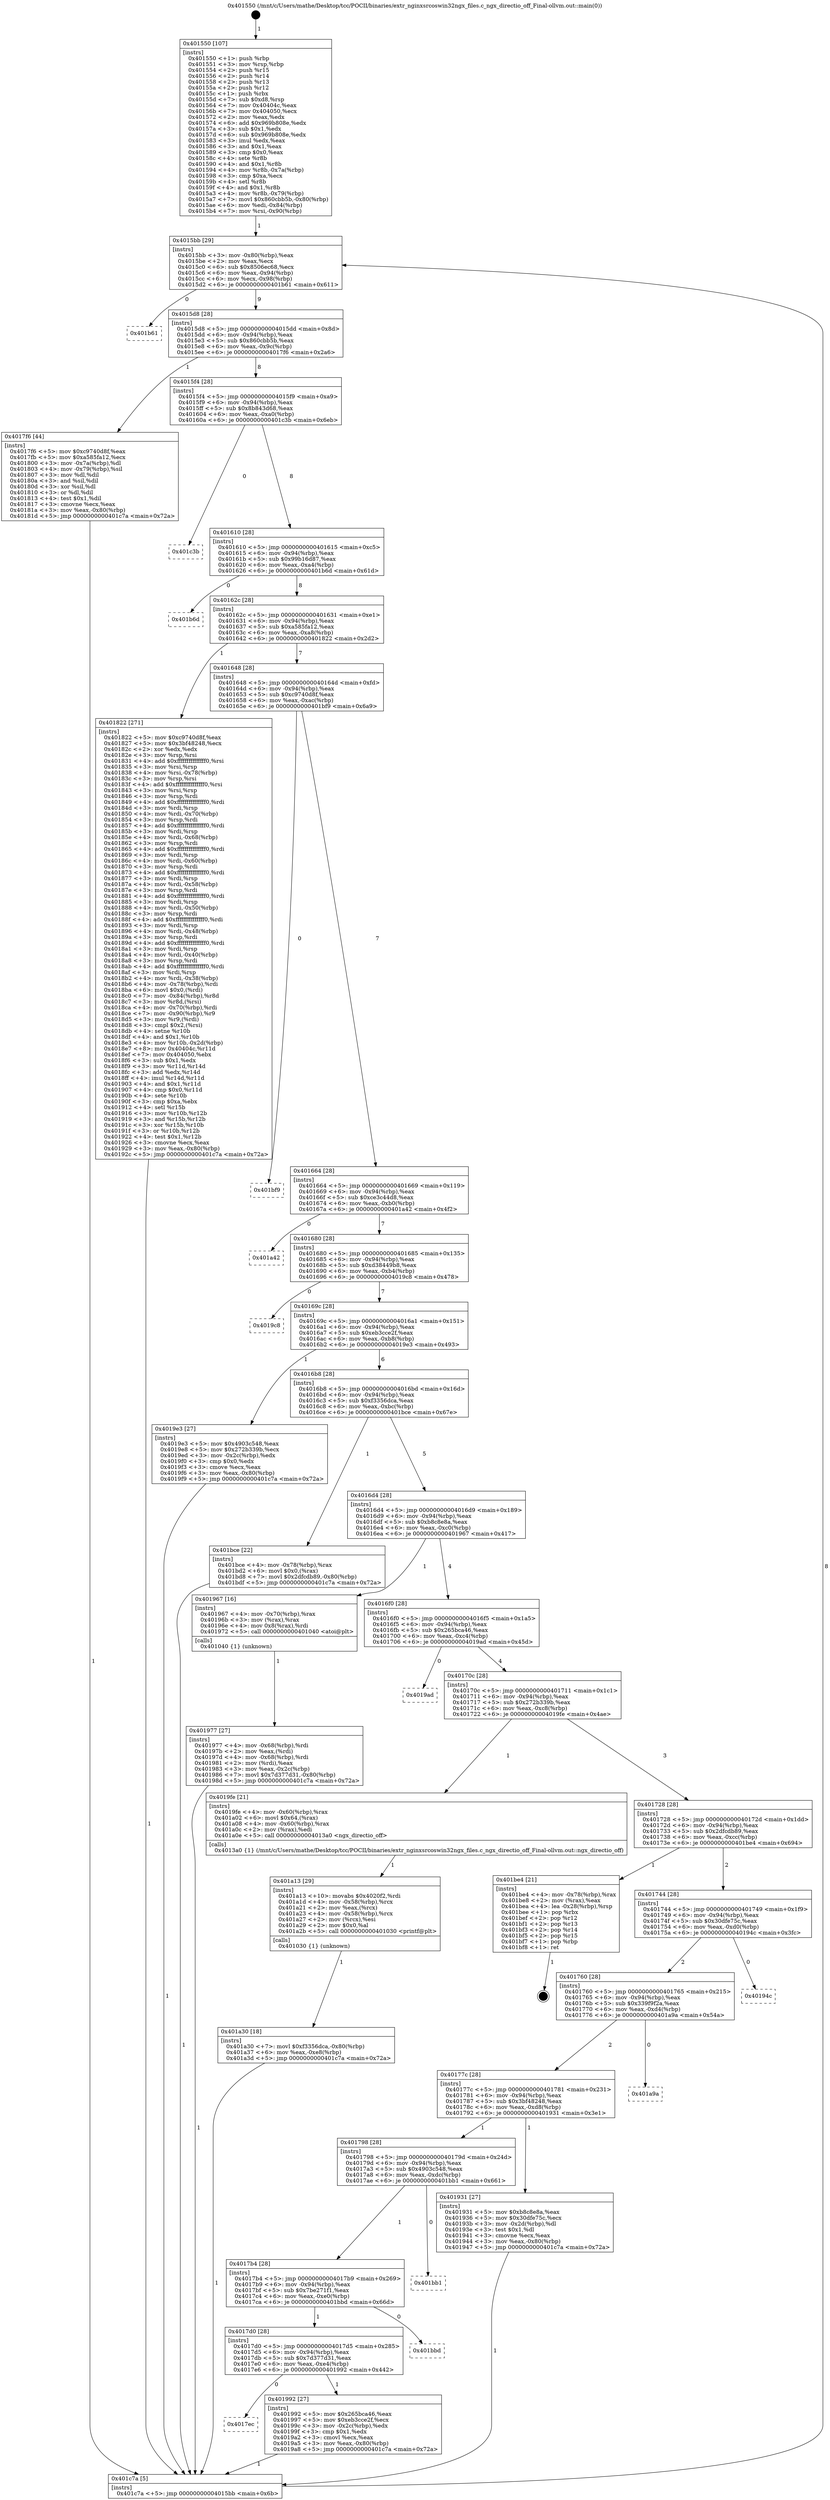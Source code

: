 digraph "0x401550" {
  label = "0x401550 (/mnt/c/Users/mathe/Desktop/tcc/POCII/binaries/extr_nginxsrcoswin32ngx_files.c_ngx_directio_off_Final-ollvm.out::main(0))"
  labelloc = "t"
  node[shape=record]

  Entry [label="",width=0.3,height=0.3,shape=circle,fillcolor=black,style=filled]
  "0x4015bb" [label="{
     0x4015bb [29]\l
     | [instrs]\l
     &nbsp;&nbsp;0x4015bb \<+3\>: mov -0x80(%rbp),%eax\l
     &nbsp;&nbsp;0x4015be \<+2\>: mov %eax,%ecx\l
     &nbsp;&nbsp;0x4015c0 \<+6\>: sub $0x8506ec68,%ecx\l
     &nbsp;&nbsp;0x4015c6 \<+6\>: mov %eax,-0x94(%rbp)\l
     &nbsp;&nbsp;0x4015cc \<+6\>: mov %ecx,-0x98(%rbp)\l
     &nbsp;&nbsp;0x4015d2 \<+6\>: je 0000000000401b61 \<main+0x611\>\l
  }"]
  "0x401b61" [label="{
     0x401b61\l
  }", style=dashed]
  "0x4015d8" [label="{
     0x4015d8 [28]\l
     | [instrs]\l
     &nbsp;&nbsp;0x4015d8 \<+5\>: jmp 00000000004015dd \<main+0x8d\>\l
     &nbsp;&nbsp;0x4015dd \<+6\>: mov -0x94(%rbp),%eax\l
     &nbsp;&nbsp;0x4015e3 \<+5\>: sub $0x860cbb5b,%eax\l
     &nbsp;&nbsp;0x4015e8 \<+6\>: mov %eax,-0x9c(%rbp)\l
     &nbsp;&nbsp;0x4015ee \<+6\>: je 00000000004017f6 \<main+0x2a6\>\l
  }"]
  Exit [label="",width=0.3,height=0.3,shape=circle,fillcolor=black,style=filled,peripheries=2]
  "0x4017f6" [label="{
     0x4017f6 [44]\l
     | [instrs]\l
     &nbsp;&nbsp;0x4017f6 \<+5\>: mov $0xc9740d8f,%eax\l
     &nbsp;&nbsp;0x4017fb \<+5\>: mov $0xa585fa12,%ecx\l
     &nbsp;&nbsp;0x401800 \<+3\>: mov -0x7a(%rbp),%dl\l
     &nbsp;&nbsp;0x401803 \<+4\>: mov -0x79(%rbp),%sil\l
     &nbsp;&nbsp;0x401807 \<+3\>: mov %dl,%dil\l
     &nbsp;&nbsp;0x40180a \<+3\>: and %sil,%dil\l
     &nbsp;&nbsp;0x40180d \<+3\>: xor %sil,%dl\l
     &nbsp;&nbsp;0x401810 \<+3\>: or %dl,%dil\l
     &nbsp;&nbsp;0x401813 \<+4\>: test $0x1,%dil\l
     &nbsp;&nbsp;0x401817 \<+3\>: cmovne %ecx,%eax\l
     &nbsp;&nbsp;0x40181a \<+3\>: mov %eax,-0x80(%rbp)\l
     &nbsp;&nbsp;0x40181d \<+5\>: jmp 0000000000401c7a \<main+0x72a\>\l
  }"]
  "0x4015f4" [label="{
     0x4015f4 [28]\l
     | [instrs]\l
     &nbsp;&nbsp;0x4015f4 \<+5\>: jmp 00000000004015f9 \<main+0xa9\>\l
     &nbsp;&nbsp;0x4015f9 \<+6\>: mov -0x94(%rbp),%eax\l
     &nbsp;&nbsp;0x4015ff \<+5\>: sub $0x8b843d68,%eax\l
     &nbsp;&nbsp;0x401604 \<+6\>: mov %eax,-0xa0(%rbp)\l
     &nbsp;&nbsp;0x40160a \<+6\>: je 0000000000401c3b \<main+0x6eb\>\l
  }"]
  "0x401c7a" [label="{
     0x401c7a [5]\l
     | [instrs]\l
     &nbsp;&nbsp;0x401c7a \<+5\>: jmp 00000000004015bb \<main+0x6b\>\l
  }"]
  "0x401550" [label="{
     0x401550 [107]\l
     | [instrs]\l
     &nbsp;&nbsp;0x401550 \<+1\>: push %rbp\l
     &nbsp;&nbsp;0x401551 \<+3\>: mov %rsp,%rbp\l
     &nbsp;&nbsp;0x401554 \<+2\>: push %r15\l
     &nbsp;&nbsp;0x401556 \<+2\>: push %r14\l
     &nbsp;&nbsp;0x401558 \<+2\>: push %r13\l
     &nbsp;&nbsp;0x40155a \<+2\>: push %r12\l
     &nbsp;&nbsp;0x40155c \<+1\>: push %rbx\l
     &nbsp;&nbsp;0x40155d \<+7\>: sub $0xd8,%rsp\l
     &nbsp;&nbsp;0x401564 \<+7\>: mov 0x40404c,%eax\l
     &nbsp;&nbsp;0x40156b \<+7\>: mov 0x404050,%ecx\l
     &nbsp;&nbsp;0x401572 \<+2\>: mov %eax,%edx\l
     &nbsp;&nbsp;0x401574 \<+6\>: add $0x969b808e,%edx\l
     &nbsp;&nbsp;0x40157a \<+3\>: sub $0x1,%edx\l
     &nbsp;&nbsp;0x40157d \<+6\>: sub $0x969b808e,%edx\l
     &nbsp;&nbsp;0x401583 \<+3\>: imul %edx,%eax\l
     &nbsp;&nbsp;0x401586 \<+3\>: and $0x1,%eax\l
     &nbsp;&nbsp;0x401589 \<+3\>: cmp $0x0,%eax\l
     &nbsp;&nbsp;0x40158c \<+4\>: sete %r8b\l
     &nbsp;&nbsp;0x401590 \<+4\>: and $0x1,%r8b\l
     &nbsp;&nbsp;0x401594 \<+4\>: mov %r8b,-0x7a(%rbp)\l
     &nbsp;&nbsp;0x401598 \<+3\>: cmp $0xa,%ecx\l
     &nbsp;&nbsp;0x40159b \<+4\>: setl %r8b\l
     &nbsp;&nbsp;0x40159f \<+4\>: and $0x1,%r8b\l
     &nbsp;&nbsp;0x4015a3 \<+4\>: mov %r8b,-0x79(%rbp)\l
     &nbsp;&nbsp;0x4015a7 \<+7\>: movl $0x860cbb5b,-0x80(%rbp)\l
     &nbsp;&nbsp;0x4015ae \<+6\>: mov %edi,-0x84(%rbp)\l
     &nbsp;&nbsp;0x4015b4 \<+7\>: mov %rsi,-0x90(%rbp)\l
  }"]
  "0x401a30" [label="{
     0x401a30 [18]\l
     | [instrs]\l
     &nbsp;&nbsp;0x401a30 \<+7\>: movl $0xf3356dca,-0x80(%rbp)\l
     &nbsp;&nbsp;0x401a37 \<+6\>: mov %eax,-0xe8(%rbp)\l
     &nbsp;&nbsp;0x401a3d \<+5\>: jmp 0000000000401c7a \<main+0x72a\>\l
  }"]
  "0x401c3b" [label="{
     0x401c3b\l
  }", style=dashed]
  "0x401610" [label="{
     0x401610 [28]\l
     | [instrs]\l
     &nbsp;&nbsp;0x401610 \<+5\>: jmp 0000000000401615 \<main+0xc5\>\l
     &nbsp;&nbsp;0x401615 \<+6\>: mov -0x94(%rbp),%eax\l
     &nbsp;&nbsp;0x40161b \<+5\>: sub $0x99b16d87,%eax\l
     &nbsp;&nbsp;0x401620 \<+6\>: mov %eax,-0xa4(%rbp)\l
     &nbsp;&nbsp;0x401626 \<+6\>: je 0000000000401b6d \<main+0x61d\>\l
  }"]
  "0x401a13" [label="{
     0x401a13 [29]\l
     | [instrs]\l
     &nbsp;&nbsp;0x401a13 \<+10\>: movabs $0x4020f2,%rdi\l
     &nbsp;&nbsp;0x401a1d \<+4\>: mov -0x58(%rbp),%rcx\l
     &nbsp;&nbsp;0x401a21 \<+2\>: mov %eax,(%rcx)\l
     &nbsp;&nbsp;0x401a23 \<+4\>: mov -0x58(%rbp),%rcx\l
     &nbsp;&nbsp;0x401a27 \<+2\>: mov (%rcx),%esi\l
     &nbsp;&nbsp;0x401a29 \<+2\>: mov $0x0,%al\l
     &nbsp;&nbsp;0x401a2b \<+5\>: call 0000000000401030 \<printf@plt\>\l
     | [calls]\l
     &nbsp;&nbsp;0x401030 \{1\} (unknown)\l
  }"]
  "0x401b6d" [label="{
     0x401b6d\l
  }", style=dashed]
  "0x40162c" [label="{
     0x40162c [28]\l
     | [instrs]\l
     &nbsp;&nbsp;0x40162c \<+5\>: jmp 0000000000401631 \<main+0xe1\>\l
     &nbsp;&nbsp;0x401631 \<+6\>: mov -0x94(%rbp),%eax\l
     &nbsp;&nbsp;0x401637 \<+5\>: sub $0xa585fa12,%eax\l
     &nbsp;&nbsp;0x40163c \<+6\>: mov %eax,-0xa8(%rbp)\l
     &nbsp;&nbsp;0x401642 \<+6\>: je 0000000000401822 \<main+0x2d2\>\l
  }"]
  "0x4017ec" [label="{
     0x4017ec\l
  }", style=dashed]
  "0x401822" [label="{
     0x401822 [271]\l
     | [instrs]\l
     &nbsp;&nbsp;0x401822 \<+5\>: mov $0xc9740d8f,%eax\l
     &nbsp;&nbsp;0x401827 \<+5\>: mov $0x3bf48248,%ecx\l
     &nbsp;&nbsp;0x40182c \<+2\>: xor %edx,%edx\l
     &nbsp;&nbsp;0x40182e \<+3\>: mov %rsp,%rsi\l
     &nbsp;&nbsp;0x401831 \<+4\>: add $0xfffffffffffffff0,%rsi\l
     &nbsp;&nbsp;0x401835 \<+3\>: mov %rsi,%rsp\l
     &nbsp;&nbsp;0x401838 \<+4\>: mov %rsi,-0x78(%rbp)\l
     &nbsp;&nbsp;0x40183c \<+3\>: mov %rsp,%rsi\l
     &nbsp;&nbsp;0x40183f \<+4\>: add $0xfffffffffffffff0,%rsi\l
     &nbsp;&nbsp;0x401843 \<+3\>: mov %rsi,%rsp\l
     &nbsp;&nbsp;0x401846 \<+3\>: mov %rsp,%rdi\l
     &nbsp;&nbsp;0x401849 \<+4\>: add $0xfffffffffffffff0,%rdi\l
     &nbsp;&nbsp;0x40184d \<+3\>: mov %rdi,%rsp\l
     &nbsp;&nbsp;0x401850 \<+4\>: mov %rdi,-0x70(%rbp)\l
     &nbsp;&nbsp;0x401854 \<+3\>: mov %rsp,%rdi\l
     &nbsp;&nbsp;0x401857 \<+4\>: add $0xfffffffffffffff0,%rdi\l
     &nbsp;&nbsp;0x40185b \<+3\>: mov %rdi,%rsp\l
     &nbsp;&nbsp;0x40185e \<+4\>: mov %rdi,-0x68(%rbp)\l
     &nbsp;&nbsp;0x401862 \<+3\>: mov %rsp,%rdi\l
     &nbsp;&nbsp;0x401865 \<+4\>: add $0xfffffffffffffff0,%rdi\l
     &nbsp;&nbsp;0x401869 \<+3\>: mov %rdi,%rsp\l
     &nbsp;&nbsp;0x40186c \<+4\>: mov %rdi,-0x60(%rbp)\l
     &nbsp;&nbsp;0x401870 \<+3\>: mov %rsp,%rdi\l
     &nbsp;&nbsp;0x401873 \<+4\>: add $0xfffffffffffffff0,%rdi\l
     &nbsp;&nbsp;0x401877 \<+3\>: mov %rdi,%rsp\l
     &nbsp;&nbsp;0x40187a \<+4\>: mov %rdi,-0x58(%rbp)\l
     &nbsp;&nbsp;0x40187e \<+3\>: mov %rsp,%rdi\l
     &nbsp;&nbsp;0x401881 \<+4\>: add $0xfffffffffffffff0,%rdi\l
     &nbsp;&nbsp;0x401885 \<+3\>: mov %rdi,%rsp\l
     &nbsp;&nbsp;0x401888 \<+4\>: mov %rdi,-0x50(%rbp)\l
     &nbsp;&nbsp;0x40188c \<+3\>: mov %rsp,%rdi\l
     &nbsp;&nbsp;0x40188f \<+4\>: add $0xfffffffffffffff0,%rdi\l
     &nbsp;&nbsp;0x401893 \<+3\>: mov %rdi,%rsp\l
     &nbsp;&nbsp;0x401896 \<+4\>: mov %rdi,-0x48(%rbp)\l
     &nbsp;&nbsp;0x40189a \<+3\>: mov %rsp,%rdi\l
     &nbsp;&nbsp;0x40189d \<+4\>: add $0xfffffffffffffff0,%rdi\l
     &nbsp;&nbsp;0x4018a1 \<+3\>: mov %rdi,%rsp\l
     &nbsp;&nbsp;0x4018a4 \<+4\>: mov %rdi,-0x40(%rbp)\l
     &nbsp;&nbsp;0x4018a8 \<+3\>: mov %rsp,%rdi\l
     &nbsp;&nbsp;0x4018ab \<+4\>: add $0xfffffffffffffff0,%rdi\l
     &nbsp;&nbsp;0x4018af \<+3\>: mov %rdi,%rsp\l
     &nbsp;&nbsp;0x4018b2 \<+4\>: mov %rdi,-0x38(%rbp)\l
     &nbsp;&nbsp;0x4018b6 \<+4\>: mov -0x78(%rbp),%rdi\l
     &nbsp;&nbsp;0x4018ba \<+6\>: movl $0x0,(%rdi)\l
     &nbsp;&nbsp;0x4018c0 \<+7\>: mov -0x84(%rbp),%r8d\l
     &nbsp;&nbsp;0x4018c7 \<+3\>: mov %r8d,(%rsi)\l
     &nbsp;&nbsp;0x4018ca \<+4\>: mov -0x70(%rbp),%rdi\l
     &nbsp;&nbsp;0x4018ce \<+7\>: mov -0x90(%rbp),%r9\l
     &nbsp;&nbsp;0x4018d5 \<+3\>: mov %r9,(%rdi)\l
     &nbsp;&nbsp;0x4018d8 \<+3\>: cmpl $0x2,(%rsi)\l
     &nbsp;&nbsp;0x4018db \<+4\>: setne %r10b\l
     &nbsp;&nbsp;0x4018df \<+4\>: and $0x1,%r10b\l
     &nbsp;&nbsp;0x4018e3 \<+4\>: mov %r10b,-0x2d(%rbp)\l
     &nbsp;&nbsp;0x4018e7 \<+8\>: mov 0x40404c,%r11d\l
     &nbsp;&nbsp;0x4018ef \<+7\>: mov 0x404050,%ebx\l
     &nbsp;&nbsp;0x4018f6 \<+3\>: sub $0x1,%edx\l
     &nbsp;&nbsp;0x4018f9 \<+3\>: mov %r11d,%r14d\l
     &nbsp;&nbsp;0x4018fc \<+3\>: add %edx,%r14d\l
     &nbsp;&nbsp;0x4018ff \<+4\>: imul %r14d,%r11d\l
     &nbsp;&nbsp;0x401903 \<+4\>: and $0x1,%r11d\l
     &nbsp;&nbsp;0x401907 \<+4\>: cmp $0x0,%r11d\l
     &nbsp;&nbsp;0x40190b \<+4\>: sete %r10b\l
     &nbsp;&nbsp;0x40190f \<+3\>: cmp $0xa,%ebx\l
     &nbsp;&nbsp;0x401912 \<+4\>: setl %r15b\l
     &nbsp;&nbsp;0x401916 \<+3\>: mov %r10b,%r12b\l
     &nbsp;&nbsp;0x401919 \<+3\>: and %r15b,%r12b\l
     &nbsp;&nbsp;0x40191c \<+3\>: xor %r15b,%r10b\l
     &nbsp;&nbsp;0x40191f \<+3\>: or %r10b,%r12b\l
     &nbsp;&nbsp;0x401922 \<+4\>: test $0x1,%r12b\l
     &nbsp;&nbsp;0x401926 \<+3\>: cmovne %ecx,%eax\l
     &nbsp;&nbsp;0x401929 \<+3\>: mov %eax,-0x80(%rbp)\l
     &nbsp;&nbsp;0x40192c \<+5\>: jmp 0000000000401c7a \<main+0x72a\>\l
  }"]
  "0x401648" [label="{
     0x401648 [28]\l
     | [instrs]\l
     &nbsp;&nbsp;0x401648 \<+5\>: jmp 000000000040164d \<main+0xfd\>\l
     &nbsp;&nbsp;0x40164d \<+6\>: mov -0x94(%rbp),%eax\l
     &nbsp;&nbsp;0x401653 \<+5\>: sub $0xc9740d8f,%eax\l
     &nbsp;&nbsp;0x401658 \<+6\>: mov %eax,-0xac(%rbp)\l
     &nbsp;&nbsp;0x40165e \<+6\>: je 0000000000401bf9 \<main+0x6a9\>\l
  }"]
  "0x401992" [label="{
     0x401992 [27]\l
     | [instrs]\l
     &nbsp;&nbsp;0x401992 \<+5\>: mov $0x265bca46,%eax\l
     &nbsp;&nbsp;0x401997 \<+5\>: mov $0xeb3cce2f,%ecx\l
     &nbsp;&nbsp;0x40199c \<+3\>: mov -0x2c(%rbp),%edx\l
     &nbsp;&nbsp;0x40199f \<+3\>: cmp $0x1,%edx\l
     &nbsp;&nbsp;0x4019a2 \<+3\>: cmovl %ecx,%eax\l
     &nbsp;&nbsp;0x4019a5 \<+3\>: mov %eax,-0x80(%rbp)\l
     &nbsp;&nbsp;0x4019a8 \<+5\>: jmp 0000000000401c7a \<main+0x72a\>\l
  }"]
  "0x4017d0" [label="{
     0x4017d0 [28]\l
     | [instrs]\l
     &nbsp;&nbsp;0x4017d0 \<+5\>: jmp 00000000004017d5 \<main+0x285\>\l
     &nbsp;&nbsp;0x4017d5 \<+6\>: mov -0x94(%rbp),%eax\l
     &nbsp;&nbsp;0x4017db \<+5\>: sub $0x7d377d31,%eax\l
     &nbsp;&nbsp;0x4017e0 \<+6\>: mov %eax,-0xe4(%rbp)\l
     &nbsp;&nbsp;0x4017e6 \<+6\>: je 0000000000401992 \<main+0x442\>\l
  }"]
  "0x401bf9" [label="{
     0x401bf9\l
  }", style=dashed]
  "0x401664" [label="{
     0x401664 [28]\l
     | [instrs]\l
     &nbsp;&nbsp;0x401664 \<+5\>: jmp 0000000000401669 \<main+0x119\>\l
     &nbsp;&nbsp;0x401669 \<+6\>: mov -0x94(%rbp),%eax\l
     &nbsp;&nbsp;0x40166f \<+5\>: sub $0xce3c44d8,%eax\l
     &nbsp;&nbsp;0x401674 \<+6\>: mov %eax,-0xb0(%rbp)\l
     &nbsp;&nbsp;0x40167a \<+6\>: je 0000000000401a42 \<main+0x4f2\>\l
  }"]
  "0x401bbd" [label="{
     0x401bbd\l
  }", style=dashed]
  "0x401a42" [label="{
     0x401a42\l
  }", style=dashed]
  "0x401680" [label="{
     0x401680 [28]\l
     | [instrs]\l
     &nbsp;&nbsp;0x401680 \<+5\>: jmp 0000000000401685 \<main+0x135\>\l
     &nbsp;&nbsp;0x401685 \<+6\>: mov -0x94(%rbp),%eax\l
     &nbsp;&nbsp;0x40168b \<+5\>: sub $0xd38449b8,%eax\l
     &nbsp;&nbsp;0x401690 \<+6\>: mov %eax,-0xb4(%rbp)\l
     &nbsp;&nbsp;0x401696 \<+6\>: je 00000000004019c8 \<main+0x478\>\l
  }"]
  "0x4017b4" [label="{
     0x4017b4 [28]\l
     | [instrs]\l
     &nbsp;&nbsp;0x4017b4 \<+5\>: jmp 00000000004017b9 \<main+0x269\>\l
     &nbsp;&nbsp;0x4017b9 \<+6\>: mov -0x94(%rbp),%eax\l
     &nbsp;&nbsp;0x4017bf \<+5\>: sub $0x7be271f1,%eax\l
     &nbsp;&nbsp;0x4017c4 \<+6\>: mov %eax,-0xe0(%rbp)\l
     &nbsp;&nbsp;0x4017ca \<+6\>: je 0000000000401bbd \<main+0x66d\>\l
  }"]
  "0x4019c8" [label="{
     0x4019c8\l
  }", style=dashed]
  "0x40169c" [label="{
     0x40169c [28]\l
     | [instrs]\l
     &nbsp;&nbsp;0x40169c \<+5\>: jmp 00000000004016a1 \<main+0x151\>\l
     &nbsp;&nbsp;0x4016a1 \<+6\>: mov -0x94(%rbp),%eax\l
     &nbsp;&nbsp;0x4016a7 \<+5\>: sub $0xeb3cce2f,%eax\l
     &nbsp;&nbsp;0x4016ac \<+6\>: mov %eax,-0xb8(%rbp)\l
     &nbsp;&nbsp;0x4016b2 \<+6\>: je 00000000004019e3 \<main+0x493\>\l
  }"]
  "0x401bb1" [label="{
     0x401bb1\l
  }", style=dashed]
  "0x4019e3" [label="{
     0x4019e3 [27]\l
     | [instrs]\l
     &nbsp;&nbsp;0x4019e3 \<+5\>: mov $0x4903c548,%eax\l
     &nbsp;&nbsp;0x4019e8 \<+5\>: mov $0x272b339b,%ecx\l
     &nbsp;&nbsp;0x4019ed \<+3\>: mov -0x2c(%rbp),%edx\l
     &nbsp;&nbsp;0x4019f0 \<+3\>: cmp $0x0,%edx\l
     &nbsp;&nbsp;0x4019f3 \<+3\>: cmove %ecx,%eax\l
     &nbsp;&nbsp;0x4019f6 \<+3\>: mov %eax,-0x80(%rbp)\l
     &nbsp;&nbsp;0x4019f9 \<+5\>: jmp 0000000000401c7a \<main+0x72a\>\l
  }"]
  "0x4016b8" [label="{
     0x4016b8 [28]\l
     | [instrs]\l
     &nbsp;&nbsp;0x4016b8 \<+5\>: jmp 00000000004016bd \<main+0x16d\>\l
     &nbsp;&nbsp;0x4016bd \<+6\>: mov -0x94(%rbp),%eax\l
     &nbsp;&nbsp;0x4016c3 \<+5\>: sub $0xf3356dca,%eax\l
     &nbsp;&nbsp;0x4016c8 \<+6\>: mov %eax,-0xbc(%rbp)\l
     &nbsp;&nbsp;0x4016ce \<+6\>: je 0000000000401bce \<main+0x67e\>\l
  }"]
  "0x401977" [label="{
     0x401977 [27]\l
     | [instrs]\l
     &nbsp;&nbsp;0x401977 \<+4\>: mov -0x68(%rbp),%rdi\l
     &nbsp;&nbsp;0x40197b \<+2\>: mov %eax,(%rdi)\l
     &nbsp;&nbsp;0x40197d \<+4\>: mov -0x68(%rbp),%rdi\l
     &nbsp;&nbsp;0x401981 \<+2\>: mov (%rdi),%eax\l
     &nbsp;&nbsp;0x401983 \<+3\>: mov %eax,-0x2c(%rbp)\l
     &nbsp;&nbsp;0x401986 \<+7\>: movl $0x7d377d31,-0x80(%rbp)\l
     &nbsp;&nbsp;0x40198d \<+5\>: jmp 0000000000401c7a \<main+0x72a\>\l
  }"]
  "0x401bce" [label="{
     0x401bce [22]\l
     | [instrs]\l
     &nbsp;&nbsp;0x401bce \<+4\>: mov -0x78(%rbp),%rax\l
     &nbsp;&nbsp;0x401bd2 \<+6\>: movl $0x0,(%rax)\l
     &nbsp;&nbsp;0x401bd8 \<+7\>: movl $0x2dfcdb89,-0x80(%rbp)\l
     &nbsp;&nbsp;0x401bdf \<+5\>: jmp 0000000000401c7a \<main+0x72a\>\l
  }"]
  "0x4016d4" [label="{
     0x4016d4 [28]\l
     | [instrs]\l
     &nbsp;&nbsp;0x4016d4 \<+5\>: jmp 00000000004016d9 \<main+0x189\>\l
     &nbsp;&nbsp;0x4016d9 \<+6\>: mov -0x94(%rbp),%eax\l
     &nbsp;&nbsp;0x4016df \<+5\>: sub $0xb8c8e8a,%eax\l
     &nbsp;&nbsp;0x4016e4 \<+6\>: mov %eax,-0xc0(%rbp)\l
     &nbsp;&nbsp;0x4016ea \<+6\>: je 0000000000401967 \<main+0x417\>\l
  }"]
  "0x401798" [label="{
     0x401798 [28]\l
     | [instrs]\l
     &nbsp;&nbsp;0x401798 \<+5\>: jmp 000000000040179d \<main+0x24d\>\l
     &nbsp;&nbsp;0x40179d \<+6\>: mov -0x94(%rbp),%eax\l
     &nbsp;&nbsp;0x4017a3 \<+5\>: sub $0x4903c548,%eax\l
     &nbsp;&nbsp;0x4017a8 \<+6\>: mov %eax,-0xdc(%rbp)\l
     &nbsp;&nbsp;0x4017ae \<+6\>: je 0000000000401bb1 \<main+0x661\>\l
  }"]
  "0x401967" [label="{
     0x401967 [16]\l
     | [instrs]\l
     &nbsp;&nbsp;0x401967 \<+4\>: mov -0x70(%rbp),%rax\l
     &nbsp;&nbsp;0x40196b \<+3\>: mov (%rax),%rax\l
     &nbsp;&nbsp;0x40196e \<+4\>: mov 0x8(%rax),%rdi\l
     &nbsp;&nbsp;0x401972 \<+5\>: call 0000000000401040 \<atoi@plt\>\l
     | [calls]\l
     &nbsp;&nbsp;0x401040 \{1\} (unknown)\l
  }"]
  "0x4016f0" [label="{
     0x4016f0 [28]\l
     | [instrs]\l
     &nbsp;&nbsp;0x4016f0 \<+5\>: jmp 00000000004016f5 \<main+0x1a5\>\l
     &nbsp;&nbsp;0x4016f5 \<+6\>: mov -0x94(%rbp),%eax\l
     &nbsp;&nbsp;0x4016fb \<+5\>: sub $0x265bca46,%eax\l
     &nbsp;&nbsp;0x401700 \<+6\>: mov %eax,-0xc4(%rbp)\l
     &nbsp;&nbsp;0x401706 \<+6\>: je 00000000004019ad \<main+0x45d\>\l
  }"]
  "0x401931" [label="{
     0x401931 [27]\l
     | [instrs]\l
     &nbsp;&nbsp;0x401931 \<+5\>: mov $0xb8c8e8a,%eax\l
     &nbsp;&nbsp;0x401936 \<+5\>: mov $0x30dfe75c,%ecx\l
     &nbsp;&nbsp;0x40193b \<+3\>: mov -0x2d(%rbp),%dl\l
     &nbsp;&nbsp;0x40193e \<+3\>: test $0x1,%dl\l
     &nbsp;&nbsp;0x401941 \<+3\>: cmovne %ecx,%eax\l
     &nbsp;&nbsp;0x401944 \<+3\>: mov %eax,-0x80(%rbp)\l
     &nbsp;&nbsp;0x401947 \<+5\>: jmp 0000000000401c7a \<main+0x72a\>\l
  }"]
  "0x4019ad" [label="{
     0x4019ad\l
  }", style=dashed]
  "0x40170c" [label="{
     0x40170c [28]\l
     | [instrs]\l
     &nbsp;&nbsp;0x40170c \<+5\>: jmp 0000000000401711 \<main+0x1c1\>\l
     &nbsp;&nbsp;0x401711 \<+6\>: mov -0x94(%rbp),%eax\l
     &nbsp;&nbsp;0x401717 \<+5\>: sub $0x272b339b,%eax\l
     &nbsp;&nbsp;0x40171c \<+6\>: mov %eax,-0xc8(%rbp)\l
     &nbsp;&nbsp;0x401722 \<+6\>: je 00000000004019fe \<main+0x4ae\>\l
  }"]
  "0x40177c" [label="{
     0x40177c [28]\l
     | [instrs]\l
     &nbsp;&nbsp;0x40177c \<+5\>: jmp 0000000000401781 \<main+0x231\>\l
     &nbsp;&nbsp;0x401781 \<+6\>: mov -0x94(%rbp),%eax\l
     &nbsp;&nbsp;0x401787 \<+5\>: sub $0x3bf48248,%eax\l
     &nbsp;&nbsp;0x40178c \<+6\>: mov %eax,-0xd8(%rbp)\l
     &nbsp;&nbsp;0x401792 \<+6\>: je 0000000000401931 \<main+0x3e1\>\l
  }"]
  "0x4019fe" [label="{
     0x4019fe [21]\l
     | [instrs]\l
     &nbsp;&nbsp;0x4019fe \<+4\>: mov -0x60(%rbp),%rax\l
     &nbsp;&nbsp;0x401a02 \<+6\>: movl $0x64,(%rax)\l
     &nbsp;&nbsp;0x401a08 \<+4\>: mov -0x60(%rbp),%rax\l
     &nbsp;&nbsp;0x401a0c \<+2\>: mov (%rax),%edi\l
     &nbsp;&nbsp;0x401a0e \<+5\>: call 00000000004013a0 \<ngx_directio_off\>\l
     | [calls]\l
     &nbsp;&nbsp;0x4013a0 \{1\} (/mnt/c/Users/mathe/Desktop/tcc/POCII/binaries/extr_nginxsrcoswin32ngx_files.c_ngx_directio_off_Final-ollvm.out::ngx_directio_off)\l
  }"]
  "0x401728" [label="{
     0x401728 [28]\l
     | [instrs]\l
     &nbsp;&nbsp;0x401728 \<+5\>: jmp 000000000040172d \<main+0x1dd\>\l
     &nbsp;&nbsp;0x40172d \<+6\>: mov -0x94(%rbp),%eax\l
     &nbsp;&nbsp;0x401733 \<+5\>: sub $0x2dfcdb89,%eax\l
     &nbsp;&nbsp;0x401738 \<+6\>: mov %eax,-0xcc(%rbp)\l
     &nbsp;&nbsp;0x40173e \<+6\>: je 0000000000401be4 \<main+0x694\>\l
  }"]
  "0x401a9a" [label="{
     0x401a9a\l
  }", style=dashed]
  "0x401be4" [label="{
     0x401be4 [21]\l
     | [instrs]\l
     &nbsp;&nbsp;0x401be4 \<+4\>: mov -0x78(%rbp),%rax\l
     &nbsp;&nbsp;0x401be8 \<+2\>: mov (%rax),%eax\l
     &nbsp;&nbsp;0x401bea \<+4\>: lea -0x28(%rbp),%rsp\l
     &nbsp;&nbsp;0x401bee \<+1\>: pop %rbx\l
     &nbsp;&nbsp;0x401bef \<+2\>: pop %r12\l
     &nbsp;&nbsp;0x401bf1 \<+2\>: pop %r13\l
     &nbsp;&nbsp;0x401bf3 \<+2\>: pop %r14\l
     &nbsp;&nbsp;0x401bf5 \<+2\>: pop %r15\l
     &nbsp;&nbsp;0x401bf7 \<+1\>: pop %rbp\l
     &nbsp;&nbsp;0x401bf8 \<+1\>: ret\l
  }"]
  "0x401744" [label="{
     0x401744 [28]\l
     | [instrs]\l
     &nbsp;&nbsp;0x401744 \<+5\>: jmp 0000000000401749 \<main+0x1f9\>\l
     &nbsp;&nbsp;0x401749 \<+6\>: mov -0x94(%rbp),%eax\l
     &nbsp;&nbsp;0x40174f \<+5\>: sub $0x30dfe75c,%eax\l
     &nbsp;&nbsp;0x401754 \<+6\>: mov %eax,-0xd0(%rbp)\l
     &nbsp;&nbsp;0x40175a \<+6\>: je 000000000040194c \<main+0x3fc\>\l
  }"]
  "0x401760" [label="{
     0x401760 [28]\l
     | [instrs]\l
     &nbsp;&nbsp;0x401760 \<+5\>: jmp 0000000000401765 \<main+0x215\>\l
     &nbsp;&nbsp;0x401765 \<+6\>: mov -0x94(%rbp),%eax\l
     &nbsp;&nbsp;0x40176b \<+5\>: sub $0x339f9f2a,%eax\l
     &nbsp;&nbsp;0x401770 \<+6\>: mov %eax,-0xd4(%rbp)\l
     &nbsp;&nbsp;0x401776 \<+6\>: je 0000000000401a9a \<main+0x54a\>\l
  }"]
  "0x40194c" [label="{
     0x40194c\l
  }", style=dashed]
  Entry -> "0x401550" [label=" 1"]
  "0x4015bb" -> "0x401b61" [label=" 0"]
  "0x4015bb" -> "0x4015d8" [label=" 9"]
  "0x401be4" -> Exit [label=" 1"]
  "0x4015d8" -> "0x4017f6" [label=" 1"]
  "0x4015d8" -> "0x4015f4" [label=" 8"]
  "0x4017f6" -> "0x401c7a" [label=" 1"]
  "0x401550" -> "0x4015bb" [label=" 1"]
  "0x401c7a" -> "0x4015bb" [label=" 8"]
  "0x401bce" -> "0x401c7a" [label=" 1"]
  "0x4015f4" -> "0x401c3b" [label=" 0"]
  "0x4015f4" -> "0x401610" [label=" 8"]
  "0x401a30" -> "0x401c7a" [label=" 1"]
  "0x401610" -> "0x401b6d" [label=" 0"]
  "0x401610" -> "0x40162c" [label=" 8"]
  "0x401a13" -> "0x401a30" [label=" 1"]
  "0x40162c" -> "0x401822" [label=" 1"]
  "0x40162c" -> "0x401648" [label=" 7"]
  "0x4019fe" -> "0x401a13" [label=" 1"]
  "0x401822" -> "0x401c7a" [label=" 1"]
  "0x4019e3" -> "0x401c7a" [label=" 1"]
  "0x401648" -> "0x401bf9" [label=" 0"]
  "0x401648" -> "0x401664" [label=" 7"]
  "0x4017d0" -> "0x4017ec" [label=" 0"]
  "0x401664" -> "0x401a42" [label=" 0"]
  "0x401664" -> "0x401680" [label=" 7"]
  "0x4017d0" -> "0x401992" [label=" 1"]
  "0x401680" -> "0x4019c8" [label=" 0"]
  "0x401680" -> "0x40169c" [label=" 7"]
  "0x4017b4" -> "0x4017d0" [label=" 1"]
  "0x40169c" -> "0x4019e3" [label=" 1"]
  "0x40169c" -> "0x4016b8" [label=" 6"]
  "0x4017b4" -> "0x401bbd" [label=" 0"]
  "0x4016b8" -> "0x401bce" [label=" 1"]
  "0x4016b8" -> "0x4016d4" [label=" 5"]
  "0x401798" -> "0x4017b4" [label=" 1"]
  "0x4016d4" -> "0x401967" [label=" 1"]
  "0x4016d4" -> "0x4016f0" [label=" 4"]
  "0x401798" -> "0x401bb1" [label=" 0"]
  "0x4016f0" -> "0x4019ad" [label=" 0"]
  "0x4016f0" -> "0x40170c" [label=" 4"]
  "0x401992" -> "0x401c7a" [label=" 1"]
  "0x40170c" -> "0x4019fe" [label=" 1"]
  "0x40170c" -> "0x401728" [label=" 3"]
  "0x401967" -> "0x401977" [label=" 1"]
  "0x401728" -> "0x401be4" [label=" 1"]
  "0x401728" -> "0x401744" [label=" 2"]
  "0x401931" -> "0x401c7a" [label=" 1"]
  "0x401744" -> "0x40194c" [label=" 0"]
  "0x401744" -> "0x401760" [label=" 2"]
  "0x40177c" -> "0x401798" [label=" 1"]
  "0x401760" -> "0x401a9a" [label=" 0"]
  "0x401760" -> "0x40177c" [label=" 2"]
  "0x401977" -> "0x401c7a" [label=" 1"]
  "0x40177c" -> "0x401931" [label=" 1"]
}
